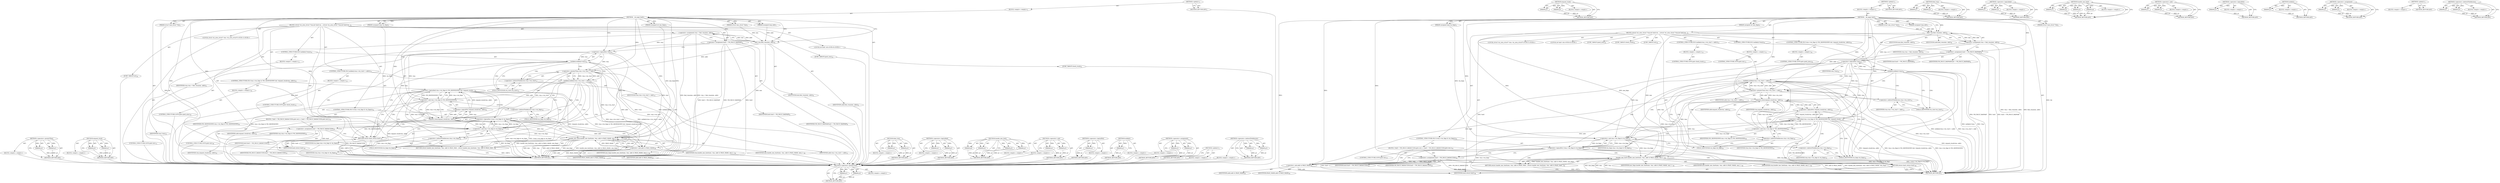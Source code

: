 digraph "&lt;operator&gt;.indirectFieldAccess" {
vulnerable_123 [label=<(METHOD,&lt;operator&gt;.greaterThan)>];
vulnerable_124 [label=<(PARAM,p1)>];
vulnerable_125 [label=<(PARAM,p2)>];
vulnerable_126 [label=<(BLOCK,&lt;empty&gt;,&lt;empty&gt;)>];
vulnerable_127 [label=<(METHOD_RETURN,ANY)>];
vulnerable_150 [label=<(METHOD,expand_stack)>];
vulnerable_151 [label=<(PARAM,p1)>];
vulnerable_152 [label=<(PARAM,p2)>];
vulnerable_153 [label=<(BLOCK,&lt;empty&gt;,&lt;empty&gt;)>];
vulnerable_154 [label=<(METHOD_RETURN,ANY)>];
vulnerable_6 [label=<(METHOD,&lt;global&gt;)<SUB>1</SUB>>];
vulnerable_7 [label=<(BLOCK,&lt;empty&gt;,&lt;empty&gt;)<SUB>1</SUB>>];
vulnerable_8 [label=<(METHOD,__do_page_fault)<SUB>1</SUB>>];
vulnerable_9 [label=<(PARAM,struct mm_struct *mm)<SUB>1</SUB>>];
vulnerable_10 [label=<(PARAM,unsigned long addr)<SUB>1</SUB>>];
vulnerable_11 [label=<(PARAM,unsigned int mm_flags)<SUB>2</SUB>>];
vulnerable_12 [label=<(PARAM,unsigned long vm_flags)<SUB>2</SUB>>];
vulnerable_13 [label=<(PARAM,struct task_struct *tsk)<SUB>3</SUB>>];
vulnerable_14 [label=<(BLOCK,{
	struct vm_area_struct *vma;
	int fault;

	vm...,{
	struct vm_area_struct *vma;
	int fault;

	vm...)<SUB>4</SUB>>];
vulnerable_15 [label="<(LOCAL,struct vm_area_struct* vma: vm_area_struct*)<SUB>5</SUB>>"];
vulnerable_16 [label="<(LOCAL,int fault: int)<SUB>6</SUB>>"];
vulnerable_17 [label=<(&lt;operator&gt;.assignment,vma = find_vma(mm, addr))<SUB>8</SUB>>];
vulnerable_18 [label=<(IDENTIFIER,vma,vma = find_vma(mm, addr))<SUB>8</SUB>>];
vulnerable_19 [label=<(find_vma,find_vma(mm, addr))<SUB>8</SUB>>];
vulnerable_20 [label=<(IDENTIFIER,mm,find_vma(mm, addr))<SUB>8</SUB>>];
vulnerable_21 [label=<(IDENTIFIER,addr,find_vma(mm, addr))<SUB>8</SUB>>];
vulnerable_22 [label=<(&lt;operator&gt;.assignment,fault = VM_FAULT_BADMAP)<SUB>9</SUB>>];
vulnerable_23 [label=<(IDENTIFIER,fault,fault = VM_FAULT_BADMAP)<SUB>9</SUB>>];
vulnerable_24 [label=<(IDENTIFIER,VM_FAULT_BADMAP,fault = VM_FAULT_BADMAP)<SUB>9</SUB>>];
vulnerable_25 [label=<(CONTROL_STRUCTURE,IF,if (unlikely(!vma)))<SUB>10</SUB>>];
vulnerable_26 [label=<(unlikely,unlikely(!vma))<SUB>10</SUB>>];
vulnerable_27 [label=<(&lt;operator&gt;.logicalNot,!vma)<SUB>10</SUB>>];
vulnerable_28 [label=<(IDENTIFIER,vma,!vma)<SUB>10</SUB>>];
vulnerable_29 [label=<(BLOCK,&lt;empty&gt;,&lt;empty&gt;)<SUB>11</SUB>>];
vulnerable_30 [label=<(CONTROL_STRUCTURE,GOTO,goto out;)<SUB>11</SUB>>];
vulnerable_31 [label=<(CONTROL_STRUCTURE,IF,if (unlikely(vma-&gt;vm_start &gt; addr)))<SUB>12</SUB>>];
vulnerable_32 [label=<(unlikely,unlikely(vma-&gt;vm_start &gt; addr))<SUB>12</SUB>>];
vulnerable_33 [label=<(&lt;operator&gt;.greaterThan,vma-&gt;vm_start &gt; addr)<SUB>12</SUB>>];
vulnerable_34 [label=<(&lt;operator&gt;.indirectFieldAccess,vma-&gt;vm_start)<SUB>12</SUB>>];
vulnerable_35 [label=<(IDENTIFIER,vma,vma-&gt;vm_start &gt; addr)<SUB>12</SUB>>];
vulnerable_36 [label=<(FIELD_IDENTIFIER,vm_start,vm_start)<SUB>12</SUB>>];
vulnerable_37 [label=<(IDENTIFIER,addr,vma-&gt;vm_start &gt; addr)<SUB>12</SUB>>];
vulnerable_38 [label=<(BLOCK,&lt;empty&gt;,&lt;empty&gt;)<SUB>13</SUB>>];
vulnerable_39 [label=<(CONTROL_STRUCTURE,GOTO,goto check_stack;)<SUB>13</SUB>>];
vulnerable_40 [label=<(JUMP_TARGET,good_area)<SUB>19</SUB>>];
vulnerable_41 [label=<(CONTROL_STRUCTURE,IF,if (!(vma-&gt;vm_flags &amp; vm_flags)))<SUB>24</SUB>>];
vulnerable_42 [label=<(&lt;operator&gt;.logicalNot,!(vma-&gt;vm_flags &amp; vm_flags))<SUB>24</SUB>>];
vulnerable_43 [label=<(&lt;operator&gt;.and,vma-&gt;vm_flags &amp; vm_flags)<SUB>24</SUB>>];
vulnerable_44 [label=<(&lt;operator&gt;.indirectFieldAccess,vma-&gt;vm_flags)<SUB>24</SUB>>];
vulnerable_45 [label=<(IDENTIFIER,vma,vma-&gt;vm_flags &amp; vm_flags)<SUB>24</SUB>>];
vulnerable_46 [label=<(FIELD_IDENTIFIER,vm_flags,vm_flags)<SUB>24</SUB>>];
vulnerable_47 [label=<(IDENTIFIER,vm_flags,vma-&gt;vm_flags &amp; vm_flags)<SUB>24</SUB>>];
vulnerable_48 [label=<(BLOCK,{
 		fault = VM_FAULT_BADACCESS;
		goto out;
	},{
 		fault = VM_FAULT_BADACCESS;
		goto out;
	})<SUB>24</SUB>>];
vulnerable_49 [label=<(&lt;operator&gt;.assignment,fault = VM_FAULT_BADACCESS)<SUB>25</SUB>>];
vulnerable_50 [label=<(IDENTIFIER,fault,fault = VM_FAULT_BADACCESS)<SUB>25</SUB>>];
vulnerable_51 [label=<(IDENTIFIER,VM_FAULT_BADACCESS,fault = VM_FAULT_BADACCESS)<SUB>25</SUB>>];
vulnerable_52 [label=<(CONTROL_STRUCTURE,GOTO,goto out;)<SUB>26</SUB>>];
vulnerable_53 [label=<(RETURN,return handle_mm_fault(mm, vma, addr &amp; PAGE_MAS...,return handle_mm_fault(mm, vma, addr &amp; PAGE_MAS...)<SUB>29</SUB>>];
vulnerable_54 [label=<(handle_mm_fault,handle_mm_fault(mm, vma, addr &amp; PAGE_MASK, mm_f...)<SUB>29</SUB>>];
vulnerable_55 [label=<(IDENTIFIER,mm,handle_mm_fault(mm, vma, addr &amp; PAGE_MASK, mm_f...)<SUB>29</SUB>>];
vulnerable_56 [label=<(IDENTIFIER,vma,handle_mm_fault(mm, vma, addr &amp; PAGE_MASK, mm_f...)<SUB>29</SUB>>];
vulnerable_57 [label=<(&lt;operator&gt;.and,addr &amp; PAGE_MASK)<SUB>29</SUB>>];
vulnerable_58 [label=<(IDENTIFIER,addr,addr &amp; PAGE_MASK)<SUB>29</SUB>>];
vulnerable_59 [label=<(IDENTIFIER,PAGE_MASK,addr &amp; PAGE_MASK)<SUB>29</SUB>>];
vulnerable_60 [label=<(IDENTIFIER,mm_flags,handle_mm_fault(mm, vma, addr &amp; PAGE_MASK, mm_f...)<SUB>29</SUB>>];
vulnerable_61 [label=<(JUMP_TARGET,check_stack)<SUB>31</SUB>>];
vulnerable_62 [label=<(CONTROL_STRUCTURE,IF,if (vma-&gt;vm_flags &amp; VM_GROWSDOWN &amp;&amp; !expand_stack(vma, addr)))<SUB>32</SUB>>];
vulnerable_63 [label=<(&lt;operator&gt;.logicalAnd,vma-&gt;vm_flags &amp; VM_GROWSDOWN &amp;&amp; !expand_stack(v...)<SUB>32</SUB>>];
vulnerable_64 [label=<(&lt;operator&gt;.and,vma-&gt;vm_flags &amp; VM_GROWSDOWN)<SUB>32</SUB>>];
vulnerable_65 [label=<(&lt;operator&gt;.indirectFieldAccess,vma-&gt;vm_flags)<SUB>32</SUB>>];
vulnerable_66 [label=<(IDENTIFIER,vma,vma-&gt;vm_flags &amp; VM_GROWSDOWN)<SUB>32</SUB>>];
vulnerable_67 [label=<(FIELD_IDENTIFIER,vm_flags,vm_flags)<SUB>32</SUB>>];
vulnerable_68 [label=<(IDENTIFIER,VM_GROWSDOWN,vma-&gt;vm_flags &amp; VM_GROWSDOWN)<SUB>32</SUB>>];
vulnerable_69 [label=<(&lt;operator&gt;.logicalNot,!expand_stack(vma, addr))<SUB>32</SUB>>];
vulnerable_70 [label=<(expand_stack,expand_stack(vma, addr))<SUB>32</SUB>>];
vulnerable_71 [label=<(IDENTIFIER,vma,expand_stack(vma, addr))<SUB>32</SUB>>];
vulnerable_72 [label=<(IDENTIFIER,addr,expand_stack(vma, addr))<SUB>32</SUB>>];
vulnerable_73 [label=<(BLOCK,&lt;empty&gt;,&lt;empty&gt;)<SUB>33</SUB>>];
vulnerable_74 [label=<(CONTROL_STRUCTURE,GOTO,goto good_area;)<SUB>33</SUB>>];
vulnerable_75 [label=<(JUMP_TARGET,out)<SUB>34</SUB>>];
vulnerable_76 [label=<(RETURN,return fault;,return fault;)<SUB>35</SUB>>];
vulnerable_77 [label=<(IDENTIFIER,fault,return fault;)<SUB>35</SUB>>];
vulnerable_78 [label=<(METHOD_RETURN,int)<SUB>1</SUB>>];
vulnerable_80 [label=<(METHOD_RETURN,ANY)<SUB>1</SUB>>];
vulnerable_110 [label=<(METHOD,find_vma)>];
vulnerable_111 [label=<(PARAM,p1)>];
vulnerable_112 [label=<(PARAM,p2)>];
vulnerable_113 [label=<(BLOCK,&lt;empty&gt;,&lt;empty&gt;)>];
vulnerable_114 [label=<(METHOD_RETURN,ANY)>];
vulnerable_145 [label=<(METHOD,&lt;operator&gt;.logicalAnd)>];
vulnerable_146 [label=<(PARAM,p1)>];
vulnerable_147 [label=<(PARAM,p2)>];
vulnerable_148 [label=<(BLOCK,&lt;empty&gt;,&lt;empty&gt;)>];
vulnerable_149 [label=<(METHOD_RETURN,ANY)>];
vulnerable_138 [label=<(METHOD,handle_mm_fault)>];
vulnerable_139 [label=<(PARAM,p1)>];
vulnerable_140 [label=<(PARAM,p2)>];
vulnerable_141 [label=<(PARAM,p3)>];
vulnerable_142 [label=<(PARAM,p4)>];
vulnerable_143 [label=<(BLOCK,&lt;empty&gt;,&lt;empty&gt;)>];
vulnerable_144 [label=<(METHOD_RETURN,ANY)>];
vulnerable_133 [label=<(METHOD,&lt;operator&gt;.and)>];
vulnerable_134 [label=<(PARAM,p1)>];
vulnerable_135 [label=<(PARAM,p2)>];
vulnerable_136 [label=<(BLOCK,&lt;empty&gt;,&lt;empty&gt;)>];
vulnerable_137 [label=<(METHOD_RETURN,ANY)>];
vulnerable_119 [label=<(METHOD,&lt;operator&gt;.logicalNot)>];
vulnerable_120 [label=<(PARAM,p1)>];
vulnerable_121 [label=<(BLOCK,&lt;empty&gt;,&lt;empty&gt;)>];
vulnerable_122 [label=<(METHOD_RETURN,ANY)>];
vulnerable_115 [label=<(METHOD,unlikely)>];
vulnerable_116 [label=<(PARAM,p1)>];
vulnerable_117 [label=<(BLOCK,&lt;empty&gt;,&lt;empty&gt;)>];
vulnerable_118 [label=<(METHOD_RETURN,ANY)>];
vulnerable_105 [label=<(METHOD,&lt;operator&gt;.assignment)>];
vulnerable_106 [label=<(PARAM,p1)>];
vulnerable_107 [label=<(PARAM,p2)>];
vulnerable_108 [label=<(BLOCK,&lt;empty&gt;,&lt;empty&gt;)>];
vulnerable_109 [label=<(METHOD_RETURN,ANY)>];
vulnerable_99 [label=<(METHOD,&lt;global&gt;)<SUB>1</SUB>>];
vulnerable_100 [label=<(BLOCK,&lt;empty&gt;,&lt;empty&gt;)>];
vulnerable_101 [label=<(METHOD_RETURN,ANY)>];
vulnerable_128 [label=<(METHOD,&lt;operator&gt;.indirectFieldAccess)>];
vulnerable_129 [label=<(PARAM,p1)>];
vulnerable_130 [label=<(PARAM,p2)>];
vulnerable_131 [label=<(BLOCK,&lt;empty&gt;,&lt;empty&gt;)>];
vulnerable_132 [label=<(METHOD_RETURN,ANY)>];
fixed_123 [label=<(METHOD,&lt;operator&gt;.greaterThan)>];
fixed_124 [label=<(PARAM,p1)>];
fixed_125 [label=<(PARAM,p2)>];
fixed_126 [label=<(BLOCK,&lt;empty&gt;,&lt;empty&gt;)>];
fixed_127 [label=<(METHOD_RETURN,ANY)>];
fixed_150 [label=<(METHOD,expand_stack)>];
fixed_151 [label=<(PARAM,p1)>];
fixed_152 [label=<(PARAM,p2)>];
fixed_153 [label=<(BLOCK,&lt;empty&gt;,&lt;empty&gt;)>];
fixed_154 [label=<(METHOD_RETURN,ANY)>];
fixed_6 [label=<(METHOD,&lt;global&gt;)<SUB>1</SUB>>];
fixed_7 [label=<(BLOCK,&lt;empty&gt;,&lt;empty&gt;)<SUB>1</SUB>>];
fixed_8 [label=<(METHOD,__do_page_fault)<SUB>1</SUB>>];
fixed_9 [label=<(PARAM,struct mm_struct *mm)<SUB>1</SUB>>];
fixed_10 [label=<(PARAM,unsigned long addr)<SUB>1</SUB>>];
fixed_11 [label=<(PARAM,unsigned int mm_flags)<SUB>2</SUB>>];
fixed_12 [label=<(PARAM,unsigned long vm_flags)<SUB>2</SUB>>];
fixed_13 [label=<(PARAM,struct task_struct *tsk)<SUB>3</SUB>>];
fixed_14 [label=<(BLOCK,{
	struct vm_area_struct *vma;
	int fault;

	vm...,{
	struct vm_area_struct *vma;
	int fault;

	vm...)<SUB>4</SUB>>];
fixed_15 [label="<(LOCAL,struct vm_area_struct* vma: vm_area_struct*)<SUB>5</SUB>>"];
fixed_16 [label="<(LOCAL,int fault: int)<SUB>6</SUB>>"];
fixed_17 [label=<(&lt;operator&gt;.assignment,vma = find_vma(mm, addr))<SUB>8</SUB>>];
fixed_18 [label=<(IDENTIFIER,vma,vma = find_vma(mm, addr))<SUB>8</SUB>>];
fixed_19 [label=<(find_vma,find_vma(mm, addr))<SUB>8</SUB>>];
fixed_20 [label=<(IDENTIFIER,mm,find_vma(mm, addr))<SUB>8</SUB>>];
fixed_21 [label=<(IDENTIFIER,addr,find_vma(mm, addr))<SUB>8</SUB>>];
fixed_22 [label=<(&lt;operator&gt;.assignment,fault = VM_FAULT_BADMAP)<SUB>9</SUB>>];
fixed_23 [label=<(IDENTIFIER,fault,fault = VM_FAULT_BADMAP)<SUB>9</SUB>>];
fixed_24 [label=<(IDENTIFIER,VM_FAULT_BADMAP,fault = VM_FAULT_BADMAP)<SUB>9</SUB>>];
fixed_25 [label=<(CONTROL_STRUCTURE,IF,if (unlikely(!vma)))<SUB>10</SUB>>];
fixed_26 [label=<(unlikely,unlikely(!vma))<SUB>10</SUB>>];
fixed_27 [label=<(&lt;operator&gt;.logicalNot,!vma)<SUB>10</SUB>>];
fixed_28 [label=<(IDENTIFIER,vma,!vma)<SUB>10</SUB>>];
fixed_29 [label=<(BLOCK,&lt;empty&gt;,&lt;empty&gt;)<SUB>11</SUB>>];
fixed_30 [label=<(CONTROL_STRUCTURE,GOTO,goto out;)<SUB>11</SUB>>];
fixed_31 [label=<(CONTROL_STRUCTURE,IF,if (unlikely(vma-&gt;vm_start &gt; addr)))<SUB>12</SUB>>];
fixed_32 [label=<(unlikely,unlikely(vma-&gt;vm_start &gt; addr))<SUB>12</SUB>>];
fixed_33 [label=<(&lt;operator&gt;.greaterThan,vma-&gt;vm_start &gt; addr)<SUB>12</SUB>>];
fixed_34 [label=<(&lt;operator&gt;.indirectFieldAccess,vma-&gt;vm_start)<SUB>12</SUB>>];
fixed_35 [label=<(IDENTIFIER,vma,vma-&gt;vm_start &gt; addr)<SUB>12</SUB>>];
fixed_36 [label=<(FIELD_IDENTIFIER,vm_start,vm_start)<SUB>12</SUB>>];
fixed_37 [label=<(IDENTIFIER,addr,vma-&gt;vm_start &gt; addr)<SUB>12</SUB>>];
fixed_38 [label=<(BLOCK,&lt;empty&gt;,&lt;empty&gt;)<SUB>13</SUB>>];
fixed_39 [label=<(CONTROL_STRUCTURE,GOTO,goto check_stack;)<SUB>13</SUB>>];
fixed_40 [label=<(JUMP_TARGET,good_area)<SUB>19</SUB>>];
fixed_41 [label=<(CONTROL_STRUCTURE,IF,if (!(vma-&gt;vm_flags &amp; vm_flags)))<SUB>25</SUB>>];
fixed_42 [label=<(&lt;operator&gt;.logicalNot,!(vma-&gt;vm_flags &amp; vm_flags))<SUB>25</SUB>>];
fixed_43 [label=<(&lt;operator&gt;.and,vma-&gt;vm_flags &amp; vm_flags)<SUB>25</SUB>>];
fixed_44 [label=<(&lt;operator&gt;.indirectFieldAccess,vma-&gt;vm_flags)<SUB>25</SUB>>];
fixed_45 [label=<(IDENTIFIER,vma,vma-&gt;vm_flags &amp; vm_flags)<SUB>25</SUB>>];
fixed_46 [label=<(FIELD_IDENTIFIER,vm_flags,vm_flags)<SUB>25</SUB>>];
fixed_47 [label=<(IDENTIFIER,vm_flags,vma-&gt;vm_flags &amp; vm_flags)<SUB>25</SUB>>];
fixed_48 [label=<(BLOCK,{
 		fault = VM_FAULT_BADACCESS;
		goto out;
	},{
 		fault = VM_FAULT_BADACCESS;
		goto out;
	})<SUB>25</SUB>>];
fixed_49 [label=<(&lt;operator&gt;.assignment,fault = VM_FAULT_BADACCESS)<SUB>26</SUB>>];
fixed_50 [label=<(IDENTIFIER,fault,fault = VM_FAULT_BADACCESS)<SUB>26</SUB>>];
fixed_51 [label=<(IDENTIFIER,VM_FAULT_BADACCESS,fault = VM_FAULT_BADACCESS)<SUB>26</SUB>>];
fixed_52 [label=<(CONTROL_STRUCTURE,GOTO,goto out;)<SUB>27</SUB>>];
fixed_53 [label=<(RETURN,return handle_mm_fault(mm, vma, addr &amp; PAGE_MAS...,return handle_mm_fault(mm, vma, addr &amp; PAGE_MAS...)<SUB>30</SUB>>];
fixed_54 [label=<(handle_mm_fault,handle_mm_fault(mm, vma, addr &amp; PAGE_MASK, mm_f...)<SUB>30</SUB>>];
fixed_55 [label=<(IDENTIFIER,mm,handle_mm_fault(mm, vma, addr &amp; PAGE_MASK, mm_f...)<SUB>30</SUB>>];
fixed_56 [label=<(IDENTIFIER,vma,handle_mm_fault(mm, vma, addr &amp; PAGE_MASK, mm_f...)<SUB>30</SUB>>];
fixed_57 [label=<(&lt;operator&gt;.and,addr &amp; PAGE_MASK)<SUB>30</SUB>>];
fixed_58 [label=<(IDENTIFIER,addr,addr &amp; PAGE_MASK)<SUB>30</SUB>>];
fixed_59 [label=<(IDENTIFIER,PAGE_MASK,addr &amp; PAGE_MASK)<SUB>30</SUB>>];
fixed_60 [label=<(IDENTIFIER,mm_flags,handle_mm_fault(mm, vma, addr &amp; PAGE_MASK, mm_f...)<SUB>30</SUB>>];
fixed_61 [label=<(JUMP_TARGET,check_stack)<SUB>32</SUB>>];
fixed_62 [label=<(CONTROL_STRUCTURE,IF,if (vma-&gt;vm_flags &amp; VM_GROWSDOWN &amp;&amp; !expand_stack(vma, addr)))<SUB>33</SUB>>];
fixed_63 [label=<(&lt;operator&gt;.logicalAnd,vma-&gt;vm_flags &amp; VM_GROWSDOWN &amp;&amp; !expand_stack(v...)<SUB>33</SUB>>];
fixed_64 [label=<(&lt;operator&gt;.and,vma-&gt;vm_flags &amp; VM_GROWSDOWN)<SUB>33</SUB>>];
fixed_65 [label=<(&lt;operator&gt;.indirectFieldAccess,vma-&gt;vm_flags)<SUB>33</SUB>>];
fixed_66 [label=<(IDENTIFIER,vma,vma-&gt;vm_flags &amp; VM_GROWSDOWN)<SUB>33</SUB>>];
fixed_67 [label=<(FIELD_IDENTIFIER,vm_flags,vm_flags)<SUB>33</SUB>>];
fixed_68 [label=<(IDENTIFIER,VM_GROWSDOWN,vma-&gt;vm_flags &amp; VM_GROWSDOWN)<SUB>33</SUB>>];
fixed_69 [label=<(&lt;operator&gt;.logicalNot,!expand_stack(vma, addr))<SUB>33</SUB>>];
fixed_70 [label=<(expand_stack,expand_stack(vma, addr))<SUB>33</SUB>>];
fixed_71 [label=<(IDENTIFIER,vma,expand_stack(vma, addr))<SUB>33</SUB>>];
fixed_72 [label=<(IDENTIFIER,addr,expand_stack(vma, addr))<SUB>33</SUB>>];
fixed_73 [label=<(BLOCK,&lt;empty&gt;,&lt;empty&gt;)<SUB>34</SUB>>];
fixed_74 [label=<(CONTROL_STRUCTURE,GOTO,goto good_area;)<SUB>34</SUB>>];
fixed_75 [label=<(JUMP_TARGET,out)<SUB>35</SUB>>];
fixed_76 [label=<(RETURN,return fault;,return fault;)<SUB>36</SUB>>];
fixed_77 [label=<(IDENTIFIER,fault,return fault;)<SUB>36</SUB>>];
fixed_78 [label=<(METHOD_RETURN,int)<SUB>1</SUB>>];
fixed_80 [label=<(METHOD_RETURN,ANY)<SUB>1</SUB>>];
fixed_110 [label=<(METHOD,find_vma)>];
fixed_111 [label=<(PARAM,p1)>];
fixed_112 [label=<(PARAM,p2)>];
fixed_113 [label=<(BLOCK,&lt;empty&gt;,&lt;empty&gt;)>];
fixed_114 [label=<(METHOD_RETURN,ANY)>];
fixed_145 [label=<(METHOD,&lt;operator&gt;.logicalAnd)>];
fixed_146 [label=<(PARAM,p1)>];
fixed_147 [label=<(PARAM,p2)>];
fixed_148 [label=<(BLOCK,&lt;empty&gt;,&lt;empty&gt;)>];
fixed_149 [label=<(METHOD_RETURN,ANY)>];
fixed_138 [label=<(METHOD,handle_mm_fault)>];
fixed_139 [label=<(PARAM,p1)>];
fixed_140 [label=<(PARAM,p2)>];
fixed_141 [label=<(PARAM,p3)>];
fixed_142 [label=<(PARAM,p4)>];
fixed_143 [label=<(BLOCK,&lt;empty&gt;,&lt;empty&gt;)>];
fixed_144 [label=<(METHOD_RETURN,ANY)>];
fixed_133 [label=<(METHOD,&lt;operator&gt;.and)>];
fixed_134 [label=<(PARAM,p1)>];
fixed_135 [label=<(PARAM,p2)>];
fixed_136 [label=<(BLOCK,&lt;empty&gt;,&lt;empty&gt;)>];
fixed_137 [label=<(METHOD_RETURN,ANY)>];
fixed_119 [label=<(METHOD,&lt;operator&gt;.logicalNot)>];
fixed_120 [label=<(PARAM,p1)>];
fixed_121 [label=<(BLOCK,&lt;empty&gt;,&lt;empty&gt;)>];
fixed_122 [label=<(METHOD_RETURN,ANY)>];
fixed_115 [label=<(METHOD,unlikely)>];
fixed_116 [label=<(PARAM,p1)>];
fixed_117 [label=<(BLOCK,&lt;empty&gt;,&lt;empty&gt;)>];
fixed_118 [label=<(METHOD_RETURN,ANY)>];
fixed_105 [label=<(METHOD,&lt;operator&gt;.assignment)>];
fixed_106 [label=<(PARAM,p1)>];
fixed_107 [label=<(PARAM,p2)>];
fixed_108 [label=<(BLOCK,&lt;empty&gt;,&lt;empty&gt;)>];
fixed_109 [label=<(METHOD_RETURN,ANY)>];
fixed_99 [label=<(METHOD,&lt;global&gt;)<SUB>1</SUB>>];
fixed_100 [label=<(BLOCK,&lt;empty&gt;,&lt;empty&gt;)>];
fixed_101 [label=<(METHOD_RETURN,ANY)>];
fixed_128 [label=<(METHOD,&lt;operator&gt;.indirectFieldAccess)>];
fixed_129 [label=<(PARAM,p1)>];
fixed_130 [label=<(PARAM,p2)>];
fixed_131 [label=<(BLOCK,&lt;empty&gt;,&lt;empty&gt;)>];
fixed_132 [label=<(METHOD_RETURN,ANY)>];
vulnerable_123 -> vulnerable_124  [key=0, label="AST: "];
vulnerable_123 -> vulnerable_124  [key=1, label="DDG: "];
vulnerable_123 -> vulnerable_126  [key=0, label="AST: "];
vulnerable_123 -> vulnerable_125  [key=0, label="AST: "];
vulnerable_123 -> vulnerable_125  [key=1, label="DDG: "];
vulnerable_123 -> vulnerable_127  [key=0, label="AST: "];
vulnerable_123 -> vulnerable_127  [key=1, label="CFG: "];
vulnerable_124 -> vulnerable_127  [key=0, label="DDG: p1"];
vulnerable_125 -> vulnerable_127  [key=0, label="DDG: p2"];
vulnerable_126 -> fixed_123  [key=0];
vulnerable_127 -> fixed_123  [key=0];
vulnerable_150 -> vulnerable_151  [key=0, label="AST: "];
vulnerable_150 -> vulnerable_151  [key=1, label="DDG: "];
vulnerable_150 -> vulnerable_153  [key=0, label="AST: "];
vulnerable_150 -> vulnerable_152  [key=0, label="AST: "];
vulnerable_150 -> vulnerable_152  [key=1, label="DDG: "];
vulnerable_150 -> vulnerable_154  [key=0, label="AST: "];
vulnerable_150 -> vulnerable_154  [key=1, label="CFG: "];
vulnerable_151 -> vulnerable_154  [key=0, label="DDG: p1"];
vulnerable_152 -> vulnerable_154  [key=0, label="DDG: p2"];
vulnerable_153 -> fixed_123  [key=0];
vulnerable_154 -> fixed_123  [key=0];
vulnerable_6 -> vulnerable_7  [key=0, label="AST: "];
vulnerable_6 -> vulnerable_80  [key=0, label="AST: "];
vulnerable_6 -> vulnerable_80  [key=1, label="CFG: "];
vulnerable_7 -> vulnerable_8  [key=0, label="AST: "];
vulnerable_8 -> vulnerable_9  [key=0, label="AST: "];
vulnerable_8 -> vulnerable_9  [key=1, label="DDG: "];
vulnerable_8 -> vulnerable_10  [key=0, label="AST: "];
vulnerable_8 -> vulnerable_10  [key=1, label="DDG: "];
vulnerable_8 -> vulnerable_11  [key=0, label="AST: "];
vulnerable_8 -> vulnerable_11  [key=1, label="DDG: "];
vulnerable_8 -> vulnerable_12  [key=0, label="AST: "];
vulnerable_8 -> vulnerable_12  [key=1, label="DDG: "];
vulnerable_8 -> vulnerable_13  [key=0, label="AST: "];
vulnerable_8 -> vulnerable_13  [key=1, label="DDG: "];
vulnerable_8 -> vulnerable_14  [key=0, label="AST: "];
vulnerable_8 -> vulnerable_78  [key=0, label="AST: "];
vulnerable_8 -> vulnerable_19  [key=0, label="CFG: "];
vulnerable_8 -> vulnerable_19  [key=1, label="DDG: "];
vulnerable_8 -> vulnerable_22  [key=0, label="DDG: "];
vulnerable_8 -> vulnerable_77  [key=0, label="DDG: "];
vulnerable_8 -> vulnerable_49  [key=0, label="DDG: "];
vulnerable_8 -> vulnerable_54  [key=0, label="DDG: "];
vulnerable_8 -> vulnerable_27  [key=0, label="DDG: "];
vulnerable_8 -> vulnerable_33  [key=0, label="DDG: "];
vulnerable_8 -> vulnerable_43  [key=0, label="DDG: "];
vulnerable_8 -> vulnerable_57  [key=0, label="DDG: "];
vulnerable_8 -> vulnerable_64  [key=0, label="DDG: "];
vulnerable_8 -> vulnerable_70  [key=0, label="DDG: "];
vulnerable_9 -> vulnerable_19  [key=0, label="DDG: mm"];
vulnerable_10 -> vulnerable_19  [key=0, label="DDG: addr"];
vulnerable_11 -> vulnerable_54  [key=0, label="DDG: mm_flags"];
vulnerable_12 -> vulnerable_43  [key=0, label="DDG: vm_flags"];
vulnerable_13 -> vulnerable_78  [key=0, label="DDG: tsk"];
vulnerable_14 -> vulnerable_15  [key=0, label="AST: "];
vulnerable_14 -> vulnerable_16  [key=0, label="AST: "];
vulnerable_14 -> vulnerable_17  [key=0, label="AST: "];
vulnerable_14 -> vulnerable_22  [key=0, label="AST: "];
vulnerable_14 -> vulnerable_25  [key=0, label="AST: "];
vulnerable_14 -> vulnerable_31  [key=0, label="AST: "];
vulnerable_14 -> vulnerable_40  [key=0, label="AST: "];
vulnerable_14 -> vulnerable_41  [key=0, label="AST: "];
vulnerable_14 -> vulnerable_53  [key=0, label="AST: "];
vulnerable_14 -> vulnerable_61  [key=0, label="AST: "];
vulnerable_14 -> vulnerable_62  [key=0, label="AST: "];
vulnerable_14 -> vulnerable_75  [key=0, label="AST: "];
vulnerable_14 -> vulnerable_76  [key=0, label="AST: "];
vulnerable_15 -> fixed_123  [key=0];
vulnerable_16 -> fixed_123  [key=0];
vulnerable_17 -> vulnerable_18  [key=0, label="AST: "];
vulnerable_17 -> vulnerable_19  [key=0, label="AST: "];
vulnerable_17 -> vulnerable_22  [key=0, label="CFG: "];
vulnerable_17 -> vulnerable_78  [key=0, label="DDG: find_vma(mm, addr)"];
vulnerable_17 -> vulnerable_78  [key=1, label="DDG: vma = find_vma(mm, addr)"];
vulnerable_17 -> vulnerable_27  [key=0, label="DDG: vma"];
vulnerable_18 -> fixed_123  [key=0];
vulnerable_19 -> vulnerable_20  [key=0, label="AST: "];
vulnerable_19 -> vulnerable_21  [key=0, label="AST: "];
vulnerable_19 -> vulnerable_17  [key=0, label="CFG: "];
vulnerable_19 -> vulnerable_17  [key=1, label="DDG: mm"];
vulnerable_19 -> vulnerable_17  [key=2, label="DDG: addr"];
vulnerable_19 -> vulnerable_54  [key=0, label="DDG: mm"];
vulnerable_19 -> vulnerable_33  [key=0, label="DDG: addr"];
vulnerable_20 -> fixed_123  [key=0];
vulnerable_21 -> fixed_123  [key=0];
vulnerable_22 -> vulnerable_23  [key=0, label="AST: "];
vulnerable_22 -> vulnerable_24  [key=0, label="AST: "];
vulnerable_22 -> vulnerable_27  [key=0, label="CFG: "];
vulnerable_22 -> vulnerable_78  [key=0, label="DDG: fault"];
vulnerable_22 -> vulnerable_78  [key=1, label="DDG: fault = VM_FAULT_BADMAP"];
vulnerable_22 -> vulnerable_78  [key=2, label="DDG: VM_FAULT_BADMAP"];
vulnerable_22 -> vulnerable_77  [key=0, label="DDG: fault"];
vulnerable_23 -> fixed_123  [key=0];
vulnerable_24 -> fixed_123  [key=0];
vulnerable_25 -> vulnerable_26  [key=0, label="AST: "];
vulnerable_25 -> vulnerable_29  [key=0, label="AST: "];
vulnerable_26 -> vulnerable_27  [key=0, label="AST: "];
vulnerable_26 -> vulnerable_76  [key=0, label="CFG: "];
vulnerable_26 -> vulnerable_76  [key=1, label="CDG: "];
vulnerable_26 -> vulnerable_36  [key=0, label="CFG: "];
vulnerable_26 -> vulnerable_36  [key=1, label="CDG: "];
vulnerable_26 -> vulnerable_78  [key=0, label="DDG: !vma"];
vulnerable_26 -> vulnerable_78  [key=1, label="DDG: unlikely(!vma)"];
vulnerable_26 -> vulnerable_34  [key=0, label="CDG: "];
vulnerable_26 -> vulnerable_32  [key=0, label="CDG: "];
vulnerable_26 -> vulnerable_33  [key=0, label="CDG: "];
vulnerable_27 -> vulnerable_28  [key=0, label="AST: "];
vulnerable_27 -> vulnerable_26  [key=0, label="CFG: "];
vulnerable_27 -> vulnerable_26  [key=1, label="DDG: vma"];
vulnerable_27 -> vulnerable_54  [key=0, label="DDG: vma"];
vulnerable_27 -> vulnerable_33  [key=0, label="DDG: vma"];
vulnerable_27 -> vulnerable_43  [key=0, label="DDG: vma"];
vulnerable_27 -> vulnerable_64  [key=0, label="DDG: vma"];
vulnerable_27 -> vulnerable_70  [key=0, label="DDG: vma"];
vulnerable_28 -> fixed_123  [key=0];
vulnerable_29 -> vulnerable_30  [key=0, label="AST: "];
vulnerable_30 -> fixed_123  [key=0];
vulnerable_31 -> vulnerable_32  [key=0, label="AST: "];
vulnerable_31 -> vulnerable_38  [key=0, label="AST: "];
vulnerable_32 -> vulnerable_33  [key=0, label="AST: "];
vulnerable_32 -> vulnerable_67  [key=0, label="CFG: "];
vulnerable_32 -> vulnerable_67  [key=1, label="CDG: "];
vulnerable_32 -> vulnerable_46  [key=0, label="CFG: "];
vulnerable_32 -> vulnerable_46  [key=1, label="CDG: "];
vulnerable_32 -> vulnerable_78  [key=0, label="DDG: vma-&gt;vm_start &gt; addr"];
vulnerable_32 -> vulnerable_78  [key=1, label="DDG: unlikely(vma-&gt;vm_start &gt; addr)"];
vulnerable_32 -> vulnerable_64  [key=0, label="CDG: "];
vulnerable_32 -> vulnerable_42  [key=0, label="CDG: "];
vulnerable_32 -> vulnerable_63  [key=0, label="CDG: "];
vulnerable_32 -> vulnerable_65  [key=0, label="CDG: "];
vulnerable_32 -> vulnerable_44  [key=0, label="CDG: "];
vulnerable_32 -> vulnerable_43  [key=0, label="CDG: "];
vulnerable_33 -> vulnerable_34  [key=0, label="AST: "];
vulnerable_33 -> vulnerable_37  [key=0, label="AST: "];
vulnerable_33 -> vulnerable_32  [key=0, label="CFG: "];
vulnerable_33 -> vulnerable_32  [key=1, label="DDG: vma-&gt;vm_start"];
vulnerable_33 -> vulnerable_32  [key=2, label="DDG: addr"];
vulnerable_33 -> vulnerable_78  [key=0, label="DDG: vma-&gt;vm_start"];
vulnerable_33 -> vulnerable_54  [key=0, label="DDG: vma-&gt;vm_start"];
vulnerable_33 -> vulnerable_57  [key=0, label="DDG: addr"];
vulnerable_33 -> vulnerable_70  [key=0, label="DDG: vma-&gt;vm_start"];
vulnerable_33 -> vulnerable_70  [key=1, label="DDG: addr"];
vulnerable_34 -> vulnerable_35  [key=0, label="AST: "];
vulnerable_34 -> vulnerable_36  [key=0, label="AST: "];
vulnerable_34 -> vulnerable_33  [key=0, label="CFG: "];
vulnerable_35 -> fixed_123  [key=0];
vulnerable_36 -> vulnerable_34  [key=0, label="CFG: "];
vulnerable_37 -> fixed_123  [key=0];
vulnerable_38 -> vulnerable_39  [key=0, label="AST: "];
vulnerable_39 -> fixed_123  [key=0];
vulnerable_40 -> fixed_123  [key=0];
vulnerable_41 -> vulnerable_42  [key=0, label="AST: "];
vulnerable_41 -> vulnerable_48  [key=0, label="AST: "];
vulnerable_42 -> vulnerable_43  [key=0, label="AST: "];
vulnerable_42 -> vulnerable_49  [key=0, label="CFG: "];
vulnerable_42 -> vulnerable_49  [key=1, label="CDG: "];
vulnerable_42 -> vulnerable_57  [key=0, label="CFG: "];
vulnerable_42 -> vulnerable_57  [key=1, label="CDG: "];
vulnerable_42 -> vulnerable_78  [key=0, label="DDG: vma-&gt;vm_flags &amp; vm_flags"];
vulnerable_42 -> vulnerable_78  [key=1, label="DDG: !(vma-&gt;vm_flags &amp; vm_flags)"];
vulnerable_42 -> vulnerable_53  [key=0, label="CDG: "];
vulnerable_42 -> vulnerable_76  [key=0, label="CDG: "];
vulnerable_42 -> vulnerable_54  [key=0, label="CDG: "];
vulnerable_43 -> vulnerable_44  [key=0, label="AST: "];
vulnerable_43 -> vulnerable_47  [key=0, label="AST: "];
vulnerable_43 -> vulnerable_42  [key=0, label="CFG: "];
vulnerable_43 -> vulnerable_42  [key=1, label="DDG: vma-&gt;vm_flags"];
vulnerable_43 -> vulnerable_42  [key=2, label="DDG: vm_flags"];
vulnerable_43 -> vulnerable_78  [key=0, label="DDG: vma-&gt;vm_flags"];
vulnerable_43 -> vulnerable_78  [key=1, label="DDG: vm_flags"];
vulnerable_43 -> vulnerable_54  [key=0, label="DDG: vma-&gt;vm_flags"];
vulnerable_44 -> vulnerable_45  [key=0, label="AST: "];
vulnerable_44 -> vulnerable_46  [key=0, label="AST: "];
vulnerable_44 -> vulnerable_43  [key=0, label="CFG: "];
vulnerable_45 -> fixed_123  [key=0];
vulnerable_46 -> vulnerable_44  [key=0, label="CFG: "];
vulnerable_47 -> fixed_123  [key=0];
vulnerable_48 -> vulnerable_49  [key=0, label="AST: "];
vulnerable_48 -> vulnerable_52  [key=0, label="AST: "];
vulnerable_49 -> vulnerable_50  [key=0, label="AST: "];
vulnerable_49 -> vulnerable_51  [key=0, label="AST: "];
vulnerable_49 -> vulnerable_76  [key=0, label="CFG: "];
vulnerable_49 -> vulnerable_78  [key=0, label="DDG: VM_FAULT_BADACCESS"];
vulnerable_49 -> vulnerable_77  [key=0, label="DDG: fault"];
vulnerable_50 -> fixed_123  [key=0];
vulnerable_51 -> fixed_123  [key=0];
vulnerable_52 -> fixed_123  [key=0];
vulnerable_53 -> vulnerable_54  [key=0, label="AST: "];
vulnerable_53 -> vulnerable_78  [key=0, label="CFG: "];
vulnerable_53 -> vulnerable_78  [key=1, label="DDG: &lt;RET&gt;"];
vulnerable_54 -> vulnerable_55  [key=0, label="AST: "];
vulnerable_54 -> vulnerable_56  [key=0, label="AST: "];
vulnerable_54 -> vulnerable_57  [key=0, label="AST: "];
vulnerable_54 -> vulnerable_60  [key=0, label="AST: "];
vulnerable_54 -> vulnerable_53  [key=0, label="CFG: "];
vulnerable_54 -> vulnerable_53  [key=1, label="DDG: handle_mm_fault(mm, vma, addr &amp; PAGE_MASK, mm_flags)"];
vulnerable_54 -> vulnerable_78  [key=0, label="DDG: mm"];
vulnerable_54 -> vulnerable_78  [key=1, label="DDG: vma"];
vulnerable_54 -> vulnerable_78  [key=2, label="DDG: addr &amp; PAGE_MASK"];
vulnerable_54 -> vulnerable_78  [key=3, label="DDG: mm_flags"];
vulnerable_54 -> vulnerable_78  [key=4, label="DDG: handle_mm_fault(mm, vma, addr &amp; PAGE_MASK, mm_flags)"];
vulnerable_55 -> fixed_123  [key=0];
vulnerable_56 -> fixed_123  [key=0];
vulnerable_57 -> vulnerable_58  [key=0, label="AST: "];
vulnerable_57 -> vulnerable_59  [key=0, label="AST: "];
vulnerable_57 -> vulnerable_54  [key=0, label="CFG: "];
vulnerable_57 -> vulnerable_54  [key=1, label="DDG: addr"];
vulnerable_57 -> vulnerable_54  [key=2, label="DDG: PAGE_MASK"];
vulnerable_57 -> vulnerable_78  [key=0, label="DDG: addr"];
vulnerable_57 -> vulnerable_78  [key=1, label="DDG: PAGE_MASK"];
vulnerable_58 -> fixed_123  [key=0];
vulnerable_59 -> fixed_123  [key=0];
vulnerable_60 -> fixed_123  [key=0];
vulnerable_61 -> fixed_123  [key=0];
vulnerable_62 -> vulnerable_63  [key=0, label="AST: "];
vulnerable_62 -> vulnerable_73  [key=0, label="AST: "];
vulnerable_63 -> vulnerable_64  [key=0, label="AST: "];
vulnerable_63 -> vulnerable_69  [key=0, label="AST: "];
vulnerable_63 -> vulnerable_46  [key=0, label="CFG: "];
vulnerable_63 -> vulnerable_46  [key=1, label="CDG: "];
vulnerable_63 -> vulnerable_76  [key=0, label="CFG: "];
vulnerable_63 -> vulnerable_76  [key=1, label="CDG: "];
vulnerable_63 -> vulnerable_78  [key=0, label="DDG: vma-&gt;vm_flags &amp; VM_GROWSDOWN"];
vulnerable_63 -> vulnerable_78  [key=1, label="DDG: !expand_stack(vma, addr)"];
vulnerable_63 -> vulnerable_78  [key=2, label="DDG: vma-&gt;vm_flags &amp; VM_GROWSDOWN &amp;&amp; !expand_stack(vma, addr)"];
vulnerable_63 -> vulnerable_42  [key=0, label="CDG: "];
vulnerable_63 -> vulnerable_44  [key=0, label="CDG: "];
vulnerable_63 -> vulnerable_43  [key=0, label="CDG: "];
vulnerable_64 -> vulnerable_65  [key=0, label="AST: "];
vulnerable_64 -> vulnerable_68  [key=0, label="AST: "];
vulnerable_64 -> vulnerable_63  [key=0, label="CFG: "];
vulnerable_64 -> vulnerable_63  [key=1, label="DDG: vma-&gt;vm_flags"];
vulnerable_64 -> vulnerable_63  [key=2, label="DDG: VM_GROWSDOWN"];
vulnerable_64 -> vulnerable_70  [key=0, label="CFG: "];
vulnerable_64 -> vulnerable_70  [key=1, label="DDG: vma-&gt;vm_flags"];
vulnerable_64 -> vulnerable_70  [key=2, label="CDG: "];
vulnerable_64 -> vulnerable_78  [key=0, label="DDG: VM_GROWSDOWN"];
vulnerable_64 -> vulnerable_43  [key=0, label="DDG: vma-&gt;vm_flags"];
vulnerable_64 -> vulnerable_69  [key=0, label="CDG: "];
vulnerable_65 -> vulnerable_66  [key=0, label="AST: "];
vulnerable_65 -> vulnerable_67  [key=0, label="AST: "];
vulnerable_65 -> vulnerable_64  [key=0, label="CFG: "];
vulnerable_66 -> fixed_123  [key=0];
vulnerable_67 -> vulnerable_65  [key=0, label="CFG: "];
vulnerable_68 -> fixed_123  [key=0];
vulnerable_69 -> vulnerable_70  [key=0, label="AST: "];
vulnerable_69 -> vulnerable_63  [key=0, label="CFG: "];
vulnerable_69 -> vulnerable_63  [key=1, label="DDG: expand_stack(vma, addr)"];
vulnerable_69 -> vulnerable_78  [key=0, label="DDG: expand_stack(vma, addr)"];
vulnerable_70 -> vulnerable_71  [key=0, label="AST: "];
vulnerable_70 -> vulnerable_72  [key=0, label="AST: "];
vulnerable_70 -> vulnerable_69  [key=0, label="CFG: "];
vulnerable_70 -> vulnerable_69  [key=1, label="DDG: vma"];
vulnerable_70 -> vulnerable_69  [key=2, label="DDG: addr"];
vulnerable_70 -> vulnerable_54  [key=0, label="DDG: vma"];
vulnerable_70 -> vulnerable_43  [key=0, label="DDG: vma"];
vulnerable_70 -> vulnerable_57  [key=0, label="DDG: addr"];
vulnerable_71 -> fixed_123  [key=0];
vulnerable_72 -> fixed_123  [key=0];
vulnerable_73 -> vulnerable_74  [key=0, label="AST: "];
vulnerable_74 -> fixed_123  [key=0];
vulnerable_75 -> fixed_123  [key=0];
vulnerable_76 -> vulnerable_77  [key=0, label="AST: "];
vulnerable_76 -> vulnerable_78  [key=0, label="CFG: "];
vulnerable_76 -> vulnerable_78  [key=1, label="DDG: &lt;RET&gt;"];
vulnerable_77 -> vulnerable_76  [key=0, label="DDG: fault"];
vulnerable_78 -> fixed_123  [key=0];
vulnerable_80 -> fixed_123  [key=0];
vulnerable_110 -> vulnerable_111  [key=0, label="AST: "];
vulnerable_110 -> vulnerable_111  [key=1, label="DDG: "];
vulnerable_110 -> vulnerable_113  [key=0, label="AST: "];
vulnerable_110 -> vulnerable_112  [key=0, label="AST: "];
vulnerable_110 -> vulnerable_112  [key=1, label="DDG: "];
vulnerable_110 -> vulnerable_114  [key=0, label="AST: "];
vulnerable_110 -> vulnerable_114  [key=1, label="CFG: "];
vulnerable_111 -> vulnerable_114  [key=0, label="DDG: p1"];
vulnerable_112 -> vulnerable_114  [key=0, label="DDG: p2"];
vulnerable_113 -> fixed_123  [key=0];
vulnerable_114 -> fixed_123  [key=0];
vulnerable_145 -> vulnerable_146  [key=0, label="AST: "];
vulnerable_145 -> vulnerable_146  [key=1, label="DDG: "];
vulnerable_145 -> vulnerable_148  [key=0, label="AST: "];
vulnerable_145 -> vulnerable_147  [key=0, label="AST: "];
vulnerable_145 -> vulnerable_147  [key=1, label="DDG: "];
vulnerable_145 -> vulnerable_149  [key=0, label="AST: "];
vulnerable_145 -> vulnerable_149  [key=1, label="CFG: "];
vulnerable_146 -> vulnerable_149  [key=0, label="DDG: p1"];
vulnerable_147 -> vulnerable_149  [key=0, label="DDG: p2"];
vulnerable_148 -> fixed_123  [key=0];
vulnerable_149 -> fixed_123  [key=0];
vulnerable_138 -> vulnerable_139  [key=0, label="AST: "];
vulnerable_138 -> vulnerable_139  [key=1, label="DDG: "];
vulnerable_138 -> vulnerable_143  [key=0, label="AST: "];
vulnerable_138 -> vulnerable_140  [key=0, label="AST: "];
vulnerable_138 -> vulnerable_140  [key=1, label="DDG: "];
vulnerable_138 -> vulnerable_144  [key=0, label="AST: "];
vulnerable_138 -> vulnerable_144  [key=1, label="CFG: "];
vulnerable_138 -> vulnerable_141  [key=0, label="AST: "];
vulnerable_138 -> vulnerable_141  [key=1, label="DDG: "];
vulnerable_138 -> vulnerable_142  [key=0, label="AST: "];
vulnerable_138 -> vulnerable_142  [key=1, label="DDG: "];
vulnerable_139 -> vulnerable_144  [key=0, label="DDG: p1"];
vulnerable_140 -> vulnerable_144  [key=0, label="DDG: p2"];
vulnerable_141 -> vulnerable_144  [key=0, label="DDG: p3"];
vulnerable_142 -> vulnerable_144  [key=0, label="DDG: p4"];
vulnerable_143 -> fixed_123  [key=0];
vulnerable_144 -> fixed_123  [key=0];
vulnerable_133 -> vulnerable_134  [key=0, label="AST: "];
vulnerable_133 -> vulnerable_134  [key=1, label="DDG: "];
vulnerable_133 -> vulnerable_136  [key=0, label="AST: "];
vulnerable_133 -> vulnerable_135  [key=0, label="AST: "];
vulnerable_133 -> vulnerable_135  [key=1, label="DDG: "];
vulnerable_133 -> vulnerable_137  [key=0, label="AST: "];
vulnerable_133 -> vulnerable_137  [key=1, label="CFG: "];
vulnerable_134 -> vulnerable_137  [key=0, label="DDG: p1"];
vulnerable_135 -> vulnerable_137  [key=0, label="DDG: p2"];
vulnerable_136 -> fixed_123  [key=0];
vulnerable_137 -> fixed_123  [key=0];
vulnerable_119 -> vulnerable_120  [key=0, label="AST: "];
vulnerable_119 -> vulnerable_120  [key=1, label="DDG: "];
vulnerable_119 -> vulnerable_121  [key=0, label="AST: "];
vulnerable_119 -> vulnerable_122  [key=0, label="AST: "];
vulnerable_119 -> vulnerable_122  [key=1, label="CFG: "];
vulnerable_120 -> vulnerable_122  [key=0, label="DDG: p1"];
vulnerable_121 -> fixed_123  [key=0];
vulnerable_122 -> fixed_123  [key=0];
vulnerable_115 -> vulnerable_116  [key=0, label="AST: "];
vulnerable_115 -> vulnerable_116  [key=1, label="DDG: "];
vulnerable_115 -> vulnerable_117  [key=0, label="AST: "];
vulnerable_115 -> vulnerable_118  [key=0, label="AST: "];
vulnerable_115 -> vulnerable_118  [key=1, label="CFG: "];
vulnerable_116 -> vulnerable_118  [key=0, label="DDG: p1"];
vulnerable_117 -> fixed_123  [key=0];
vulnerable_118 -> fixed_123  [key=0];
vulnerable_105 -> vulnerable_106  [key=0, label="AST: "];
vulnerable_105 -> vulnerable_106  [key=1, label="DDG: "];
vulnerable_105 -> vulnerable_108  [key=0, label="AST: "];
vulnerable_105 -> vulnerable_107  [key=0, label="AST: "];
vulnerable_105 -> vulnerable_107  [key=1, label="DDG: "];
vulnerable_105 -> vulnerable_109  [key=0, label="AST: "];
vulnerable_105 -> vulnerable_109  [key=1, label="CFG: "];
vulnerable_106 -> vulnerable_109  [key=0, label="DDG: p1"];
vulnerable_107 -> vulnerable_109  [key=0, label="DDG: p2"];
vulnerable_108 -> fixed_123  [key=0];
vulnerable_109 -> fixed_123  [key=0];
vulnerable_99 -> vulnerable_100  [key=0, label="AST: "];
vulnerable_99 -> vulnerable_101  [key=0, label="AST: "];
vulnerable_99 -> vulnerable_101  [key=1, label="CFG: "];
vulnerable_100 -> fixed_123  [key=0];
vulnerable_101 -> fixed_123  [key=0];
vulnerable_128 -> vulnerable_129  [key=0, label="AST: "];
vulnerable_128 -> vulnerable_129  [key=1, label="DDG: "];
vulnerable_128 -> vulnerable_131  [key=0, label="AST: "];
vulnerable_128 -> vulnerable_130  [key=0, label="AST: "];
vulnerable_128 -> vulnerable_130  [key=1, label="DDG: "];
vulnerable_128 -> vulnerable_132  [key=0, label="AST: "];
vulnerable_128 -> vulnerable_132  [key=1, label="CFG: "];
vulnerable_129 -> vulnerable_132  [key=0, label="DDG: p1"];
vulnerable_130 -> vulnerable_132  [key=0, label="DDG: p2"];
vulnerable_131 -> fixed_123  [key=0];
vulnerable_132 -> fixed_123  [key=0];
fixed_123 -> fixed_124  [key=0, label="AST: "];
fixed_123 -> fixed_124  [key=1, label="DDG: "];
fixed_123 -> fixed_126  [key=0, label="AST: "];
fixed_123 -> fixed_125  [key=0, label="AST: "];
fixed_123 -> fixed_125  [key=1, label="DDG: "];
fixed_123 -> fixed_127  [key=0, label="AST: "];
fixed_123 -> fixed_127  [key=1, label="CFG: "];
fixed_124 -> fixed_127  [key=0, label="DDG: p1"];
fixed_125 -> fixed_127  [key=0, label="DDG: p2"];
fixed_150 -> fixed_151  [key=0, label="AST: "];
fixed_150 -> fixed_151  [key=1, label="DDG: "];
fixed_150 -> fixed_153  [key=0, label="AST: "];
fixed_150 -> fixed_152  [key=0, label="AST: "];
fixed_150 -> fixed_152  [key=1, label="DDG: "];
fixed_150 -> fixed_154  [key=0, label="AST: "];
fixed_150 -> fixed_154  [key=1, label="CFG: "];
fixed_151 -> fixed_154  [key=0, label="DDG: p1"];
fixed_152 -> fixed_154  [key=0, label="DDG: p2"];
fixed_6 -> fixed_7  [key=0, label="AST: "];
fixed_6 -> fixed_80  [key=0, label="AST: "];
fixed_6 -> fixed_80  [key=1, label="CFG: "];
fixed_7 -> fixed_8  [key=0, label="AST: "];
fixed_8 -> fixed_9  [key=0, label="AST: "];
fixed_8 -> fixed_9  [key=1, label="DDG: "];
fixed_8 -> fixed_10  [key=0, label="AST: "];
fixed_8 -> fixed_10  [key=1, label="DDG: "];
fixed_8 -> fixed_11  [key=0, label="AST: "];
fixed_8 -> fixed_11  [key=1, label="DDG: "];
fixed_8 -> fixed_12  [key=0, label="AST: "];
fixed_8 -> fixed_12  [key=1, label="DDG: "];
fixed_8 -> fixed_13  [key=0, label="AST: "];
fixed_8 -> fixed_13  [key=1, label="DDG: "];
fixed_8 -> fixed_14  [key=0, label="AST: "];
fixed_8 -> fixed_78  [key=0, label="AST: "];
fixed_8 -> fixed_19  [key=0, label="CFG: "];
fixed_8 -> fixed_19  [key=1, label="DDG: "];
fixed_8 -> fixed_22  [key=0, label="DDG: "];
fixed_8 -> fixed_77  [key=0, label="DDG: "];
fixed_8 -> fixed_49  [key=0, label="DDG: "];
fixed_8 -> fixed_54  [key=0, label="DDG: "];
fixed_8 -> fixed_27  [key=0, label="DDG: "];
fixed_8 -> fixed_33  [key=0, label="DDG: "];
fixed_8 -> fixed_43  [key=0, label="DDG: "];
fixed_8 -> fixed_57  [key=0, label="DDG: "];
fixed_8 -> fixed_64  [key=0, label="DDG: "];
fixed_8 -> fixed_70  [key=0, label="DDG: "];
fixed_9 -> fixed_19  [key=0, label="DDG: mm"];
fixed_10 -> fixed_19  [key=0, label="DDG: addr"];
fixed_11 -> fixed_54  [key=0, label="DDG: mm_flags"];
fixed_12 -> fixed_43  [key=0, label="DDG: vm_flags"];
fixed_13 -> fixed_78  [key=0, label="DDG: tsk"];
fixed_14 -> fixed_15  [key=0, label="AST: "];
fixed_14 -> fixed_16  [key=0, label="AST: "];
fixed_14 -> fixed_17  [key=0, label="AST: "];
fixed_14 -> fixed_22  [key=0, label="AST: "];
fixed_14 -> fixed_25  [key=0, label="AST: "];
fixed_14 -> fixed_31  [key=0, label="AST: "];
fixed_14 -> fixed_40  [key=0, label="AST: "];
fixed_14 -> fixed_41  [key=0, label="AST: "];
fixed_14 -> fixed_53  [key=0, label="AST: "];
fixed_14 -> fixed_61  [key=0, label="AST: "];
fixed_14 -> fixed_62  [key=0, label="AST: "];
fixed_14 -> fixed_75  [key=0, label="AST: "];
fixed_14 -> fixed_76  [key=0, label="AST: "];
fixed_17 -> fixed_18  [key=0, label="AST: "];
fixed_17 -> fixed_19  [key=0, label="AST: "];
fixed_17 -> fixed_22  [key=0, label="CFG: "];
fixed_17 -> fixed_78  [key=0, label="DDG: find_vma(mm, addr)"];
fixed_17 -> fixed_78  [key=1, label="DDG: vma = find_vma(mm, addr)"];
fixed_17 -> fixed_27  [key=0, label="DDG: vma"];
fixed_19 -> fixed_20  [key=0, label="AST: "];
fixed_19 -> fixed_21  [key=0, label="AST: "];
fixed_19 -> fixed_17  [key=0, label="CFG: "];
fixed_19 -> fixed_17  [key=1, label="DDG: mm"];
fixed_19 -> fixed_17  [key=2, label="DDG: addr"];
fixed_19 -> fixed_54  [key=0, label="DDG: mm"];
fixed_19 -> fixed_33  [key=0, label="DDG: addr"];
fixed_22 -> fixed_23  [key=0, label="AST: "];
fixed_22 -> fixed_24  [key=0, label="AST: "];
fixed_22 -> fixed_27  [key=0, label="CFG: "];
fixed_22 -> fixed_78  [key=0, label="DDG: fault"];
fixed_22 -> fixed_78  [key=1, label="DDG: fault = VM_FAULT_BADMAP"];
fixed_22 -> fixed_78  [key=2, label="DDG: VM_FAULT_BADMAP"];
fixed_22 -> fixed_77  [key=0, label="DDG: fault"];
fixed_25 -> fixed_26  [key=0, label="AST: "];
fixed_25 -> fixed_29  [key=0, label="AST: "];
fixed_26 -> fixed_27  [key=0, label="AST: "];
fixed_26 -> fixed_76  [key=0, label="CFG: "];
fixed_26 -> fixed_76  [key=1, label="CDG: "];
fixed_26 -> fixed_36  [key=0, label="CFG: "];
fixed_26 -> fixed_36  [key=1, label="CDG: "];
fixed_26 -> fixed_78  [key=0, label="DDG: !vma"];
fixed_26 -> fixed_78  [key=1, label="DDG: unlikely(!vma)"];
fixed_26 -> fixed_34  [key=0, label="CDG: "];
fixed_26 -> fixed_32  [key=0, label="CDG: "];
fixed_26 -> fixed_33  [key=0, label="CDG: "];
fixed_27 -> fixed_28  [key=0, label="AST: "];
fixed_27 -> fixed_26  [key=0, label="CFG: "];
fixed_27 -> fixed_26  [key=1, label="DDG: vma"];
fixed_27 -> fixed_54  [key=0, label="DDG: vma"];
fixed_27 -> fixed_33  [key=0, label="DDG: vma"];
fixed_27 -> fixed_43  [key=0, label="DDG: vma"];
fixed_27 -> fixed_64  [key=0, label="DDG: vma"];
fixed_27 -> fixed_70  [key=0, label="DDG: vma"];
fixed_29 -> fixed_30  [key=0, label="AST: "];
fixed_31 -> fixed_32  [key=0, label="AST: "];
fixed_31 -> fixed_38  [key=0, label="AST: "];
fixed_32 -> fixed_33  [key=0, label="AST: "];
fixed_32 -> fixed_67  [key=0, label="CFG: "];
fixed_32 -> fixed_67  [key=1, label="CDG: "];
fixed_32 -> fixed_46  [key=0, label="CFG: "];
fixed_32 -> fixed_46  [key=1, label="CDG: "];
fixed_32 -> fixed_78  [key=0, label="DDG: vma-&gt;vm_start &gt; addr"];
fixed_32 -> fixed_78  [key=1, label="DDG: unlikely(vma-&gt;vm_start &gt; addr)"];
fixed_32 -> fixed_64  [key=0, label="CDG: "];
fixed_32 -> fixed_42  [key=0, label="CDG: "];
fixed_32 -> fixed_63  [key=0, label="CDG: "];
fixed_32 -> fixed_65  [key=0, label="CDG: "];
fixed_32 -> fixed_44  [key=0, label="CDG: "];
fixed_32 -> fixed_43  [key=0, label="CDG: "];
fixed_33 -> fixed_34  [key=0, label="AST: "];
fixed_33 -> fixed_37  [key=0, label="AST: "];
fixed_33 -> fixed_32  [key=0, label="CFG: "];
fixed_33 -> fixed_32  [key=1, label="DDG: vma-&gt;vm_start"];
fixed_33 -> fixed_32  [key=2, label="DDG: addr"];
fixed_33 -> fixed_78  [key=0, label="DDG: vma-&gt;vm_start"];
fixed_33 -> fixed_54  [key=0, label="DDG: vma-&gt;vm_start"];
fixed_33 -> fixed_57  [key=0, label="DDG: addr"];
fixed_33 -> fixed_70  [key=0, label="DDG: vma-&gt;vm_start"];
fixed_33 -> fixed_70  [key=1, label="DDG: addr"];
fixed_34 -> fixed_35  [key=0, label="AST: "];
fixed_34 -> fixed_36  [key=0, label="AST: "];
fixed_34 -> fixed_33  [key=0, label="CFG: "];
fixed_36 -> fixed_34  [key=0, label="CFG: "];
fixed_38 -> fixed_39  [key=0, label="AST: "];
fixed_41 -> fixed_42  [key=0, label="AST: "];
fixed_41 -> fixed_48  [key=0, label="AST: "];
fixed_42 -> fixed_43  [key=0, label="AST: "];
fixed_42 -> fixed_49  [key=0, label="CFG: "];
fixed_42 -> fixed_49  [key=1, label="CDG: "];
fixed_42 -> fixed_57  [key=0, label="CFG: "];
fixed_42 -> fixed_57  [key=1, label="CDG: "];
fixed_42 -> fixed_78  [key=0, label="DDG: vma-&gt;vm_flags &amp; vm_flags"];
fixed_42 -> fixed_78  [key=1, label="DDG: !(vma-&gt;vm_flags &amp; vm_flags)"];
fixed_42 -> fixed_53  [key=0, label="CDG: "];
fixed_42 -> fixed_76  [key=0, label="CDG: "];
fixed_42 -> fixed_54  [key=0, label="CDG: "];
fixed_43 -> fixed_44  [key=0, label="AST: "];
fixed_43 -> fixed_47  [key=0, label="AST: "];
fixed_43 -> fixed_42  [key=0, label="CFG: "];
fixed_43 -> fixed_42  [key=1, label="DDG: vma-&gt;vm_flags"];
fixed_43 -> fixed_42  [key=2, label="DDG: vm_flags"];
fixed_43 -> fixed_78  [key=0, label="DDG: vma-&gt;vm_flags"];
fixed_43 -> fixed_78  [key=1, label="DDG: vm_flags"];
fixed_43 -> fixed_54  [key=0, label="DDG: vma-&gt;vm_flags"];
fixed_44 -> fixed_45  [key=0, label="AST: "];
fixed_44 -> fixed_46  [key=0, label="AST: "];
fixed_44 -> fixed_43  [key=0, label="CFG: "];
fixed_46 -> fixed_44  [key=0, label="CFG: "];
fixed_48 -> fixed_49  [key=0, label="AST: "];
fixed_48 -> fixed_52  [key=0, label="AST: "];
fixed_49 -> fixed_50  [key=0, label="AST: "];
fixed_49 -> fixed_51  [key=0, label="AST: "];
fixed_49 -> fixed_76  [key=0, label="CFG: "];
fixed_49 -> fixed_78  [key=0, label="DDG: VM_FAULT_BADACCESS"];
fixed_49 -> fixed_77  [key=0, label="DDG: fault"];
fixed_53 -> fixed_54  [key=0, label="AST: "];
fixed_53 -> fixed_78  [key=0, label="CFG: "];
fixed_53 -> fixed_78  [key=1, label="DDG: &lt;RET&gt;"];
fixed_54 -> fixed_55  [key=0, label="AST: "];
fixed_54 -> fixed_56  [key=0, label="AST: "];
fixed_54 -> fixed_57  [key=0, label="AST: "];
fixed_54 -> fixed_60  [key=0, label="AST: "];
fixed_54 -> fixed_53  [key=0, label="CFG: "];
fixed_54 -> fixed_53  [key=1, label="DDG: handle_mm_fault(mm, vma, addr &amp; PAGE_MASK, mm_flags)"];
fixed_54 -> fixed_78  [key=0, label="DDG: mm"];
fixed_54 -> fixed_78  [key=1, label="DDG: vma"];
fixed_54 -> fixed_78  [key=2, label="DDG: addr &amp; PAGE_MASK"];
fixed_54 -> fixed_78  [key=3, label="DDG: mm_flags"];
fixed_54 -> fixed_78  [key=4, label="DDG: handle_mm_fault(mm, vma, addr &amp; PAGE_MASK, mm_flags)"];
fixed_57 -> fixed_58  [key=0, label="AST: "];
fixed_57 -> fixed_59  [key=0, label="AST: "];
fixed_57 -> fixed_54  [key=0, label="CFG: "];
fixed_57 -> fixed_54  [key=1, label="DDG: addr"];
fixed_57 -> fixed_54  [key=2, label="DDG: PAGE_MASK"];
fixed_57 -> fixed_78  [key=0, label="DDG: addr"];
fixed_57 -> fixed_78  [key=1, label="DDG: PAGE_MASK"];
fixed_62 -> fixed_63  [key=0, label="AST: "];
fixed_62 -> fixed_73  [key=0, label="AST: "];
fixed_63 -> fixed_64  [key=0, label="AST: "];
fixed_63 -> fixed_69  [key=0, label="AST: "];
fixed_63 -> fixed_46  [key=0, label="CFG: "];
fixed_63 -> fixed_46  [key=1, label="CDG: "];
fixed_63 -> fixed_76  [key=0, label="CFG: "];
fixed_63 -> fixed_76  [key=1, label="CDG: "];
fixed_63 -> fixed_78  [key=0, label="DDG: vma-&gt;vm_flags &amp; VM_GROWSDOWN"];
fixed_63 -> fixed_78  [key=1, label="DDG: !expand_stack(vma, addr)"];
fixed_63 -> fixed_78  [key=2, label="DDG: vma-&gt;vm_flags &amp; VM_GROWSDOWN &amp;&amp; !expand_stack(vma, addr)"];
fixed_63 -> fixed_42  [key=0, label="CDG: "];
fixed_63 -> fixed_44  [key=0, label="CDG: "];
fixed_63 -> fixed_43  [key=0, label="CDG: "];
fixed_64 -> fixed_65  [key=0, label="AST: "];
fixed_64 -> fixed_68  [key=0, label="AST: "];
fixed_64 -> fixed_63  [key=0, label="CFG: "];
fixed_64 -> fixed_63  [key=1, label="DDG: vma-&gt;vm_flags"];
fixed_64 -> fixed_63  [key=2, label="DDG: VM_GROWSDOWN"];
fixed_64 -> fixed_70  [key=0, label="CFG: "];
fixed_64 -> fixed_70  [key=1, label="DDG: vma-&gt;vm_flags"];
fixed_64 -> fixed_70  [key=2, label="CDG: "];
fixed_64 -> fixed_78  [key=0, label="DDG: VM_GROWSDOWN"];
fixed_64 -> fixed_43  [key=0, label="DDG: vma-&gt;vm_flags"];
fixed_64 -> fixed_69  [key=0, label="CDG: "];
fixed_65 -> fixed_66  [key=0, label="AST: "];
fixed_65 -> fixed_67  [key=0, label="AST: "];
fixed_65 -> fixed_64  [key=0, label="CFG: "];
fixed_67 -> fixed_65  [key=0, label="CFG: "];
fixed_69 -> fixed_70  [key=0, label="AST: "];
fixed_69 -> fixed_63  [key=0, label="CFG: "];
fixed_69 -> fixed_63  [key=1, label="DDG: expand_stack(vma, addr)"];
fixed_69 -> fixed_78  [key=0, label="DDG: expand_stack(vma, addr)"];
fixed_70 -> fixed_71  [key=0, label="AST: "];
fixed_70 -> fixed_72  [key=0, label="AST: "];
fixed_70 -> fixed_69  [key=0, label="CFG: "];
fixed_70 -> fixed_69  [key=1, label="DDG: vma"];
fixed_70 -> fixed_69  [key=2, label="DDG: addr"];
fixed_70 -> fixed_54  [key=0, label="DDG: vma"];
fixed_70 -> fixed_43  [key=0, label="DDG: vma"];
fixed_70 -> fixed_57  [key=0, label="DDG: addr"];
fixed_73 -> fixed_74  [key=0, label="AST: "];
fixed_76 -> fixed_77  [key=0, label="AST: "];
fixed_76 -> fixed_78  [key=0, label="CFG: "];
fixed_76 -> fixed_78  [key=1, label="DDG: &lt;RET&gt;"];
fixed_77 -> fixed_76  [key=0, label="DDG: fault"];
fixed_110 -> fixed_111  [key=0, label="AST: "];
fixed_110 -> fixed_111  [key=1, label="DDG: "];
fixed_110 -> fixed_113  [key=0, label="AST: "];
fixed_110 -> fixed_112  [key=0, label="AST: "];
fixed_110 -> fixed_112  [key=1, label="DDG: "];
fixed_110 -> fixed_114  [key=0, label="AST: "];
fixed_110 -> fixed_114  [key=1, label="CFG: "];
fixed_111 -> fixed_114  [key=0, label="DDG: p1"];
fixed_112 -> fixed_114  [key=0, label="DDG: p2"];
fixed_145 -> fixed_146  [key=0, label="AST: "];
fixed_145 -> fixed_146  [key=1, label="DDG: "];
fixed_145 -> fixed_148  [key=0, label="AST: "];
fixed_145 -> fixed_147  [key=0, label="AST: "];
fixed_145 -> fixed_147  [key=1, label="DDG: "];
fixed_145 -> fixed_149  [key=0, label="AST: "];
fixed_145 -> fixed_149  [key=1, label="CFG: "];
fixed_146 -> fixed_149  [key=0, label="DDG: p1"];
fixed_147 -> fixed_149  [key=0, label="DDG: p2"];
fixed_138 -> fixed_139  [key=0, label="AST: "];
fixed_138 -> fixed_139  [key=1, label="DDG: "];
fixed_138 -> fixed_143  [key=0, label="AST: "];
fixed_138 -> fixed_140  [key=0, label="AST: "];
fixed_138 -> fixed_140  [key=1, label="DDG: "];
fixed_138 -> fixed_144  [key=0, label="AST: "];
fixed_138 -> fixed_144  [key=1, label="CFG: "];
fixed_138 -> fixed_141  [key=0, label="AST: "];
fixed_138 -> fixed_141  [key=1, label="DDG: "];
fixed_138 -> fixed_142  [key=0, label="AST: "];
fixed_138 -> fixed_142  [key=1, label="DDG: "];
fixed_139 -> fixed_144  [key=0, label="DDG: p1"];
fixed_140 -> fixed_144  [key=0, label="DDG: p2"];
fixed_141 -> fixed_144  [key=0, label="DDG: p3"];
fixed_142 -> fixed_144  [key=0, label="DDG: p4"];
fixed_133 -> fixed_134  [key=0, label="AST: "];
fixed_133 -> fixed_134  [key=1, label="DDG: "];
fixed_133 -> fixed_136  [key=0, label="AST: "];
fixed_133 -> fixed_135  [key=0, label="AST: "];
fixed_133 -> fixed_135  [key=1, label="DDG: "];
fixed_133 -> fixed_137  [key=0, label="AST: "];
fixed_133 -> fixed_137  [key=1, label="CFG: "];
fixed_134 -> fixed_137  [key=0, label="DDG: p1"];
fixed_135 -> fixed_137  [key=0, label="DDG: p2"];
fixed_119 -> fixed_120  [key=0, label="AST: "];
fixed_119 -> fixed_120  [key=1, label="DDG: "];
fixed_119 -> fixed_121  [key=0, label="AST: "];
fixed_119 -> fixed_122  [key=0, label="AST: "];
fixed_119 -> fixed_122  [key=1, label="CFG: "];
fixed_120 -> fixed_122  [key=0, label="DDG: p1"];
fixed_115 -> fixed_116  [key=0, label="AST: "];
fixed_115 -> fixed_116  [key=1, label="DDG: "];
fixed_115 -> fixed_117  [key=0, label="AST: "];
fixed_115 -> fixed_118  [key=0, label="AST: "];
fixed_115 -> fixed_118  [key=1, label="CFG: "];
fixed_116 -> fixed_118  [key=0, label="DDG: p1"];
fixed_105 -> fixed_106  [key=0, label="AST: "];
fixed_105 -> fixed_106  [key=1, label="DDG: "];
fixed_105 -> fixed_108  [key=0, label="AST: "];
fixed_105 -> fixed_107  [key=0, label="AST: "];
fixed_105 -> fixed_107  [key=1, label="DDG: "];
fixed_105 -> fixed_109  [key=0, label="AST: "];
fixed_105 -> fixed_109  [key=1, label="CFG: "];
fixed_106 -> fixed_109  [key=0, label="DDG: p1"];
fixed_107 -> fixed_109  [key=0, label="DDG: p2"];
fixed_99 -> fixed_100  [key=0, label="AST: "];
fixed_99 -> fixed_101  [key=0, label="AST: "];
fixed_99 -> fixed_101  [key=1, label="CFG: "];
fixed_128 -> fixed_129  [key=0, label="AST: "];
fixed_128 -> fixed_129  [key=1, label="DDG: "];
fixed_128 -> fixed_131  [key=0, label="AST: "];
fixed_128 -> fixed_130  [key=0, label="AST: "];
fixed_128 -> fixed_130  [key=1, label="DDG: "];
fixed_128 -> fixed_132  [key=0, label="AST: "];
fixed_128 -> fixed_132  [key=1, label="CFG: "];
fixed_129 -> fixed_132  [key=0, label="DDG: p1"];
fixed_130 -> fixed_132  [key=0, label="DDG: p2"];
}
